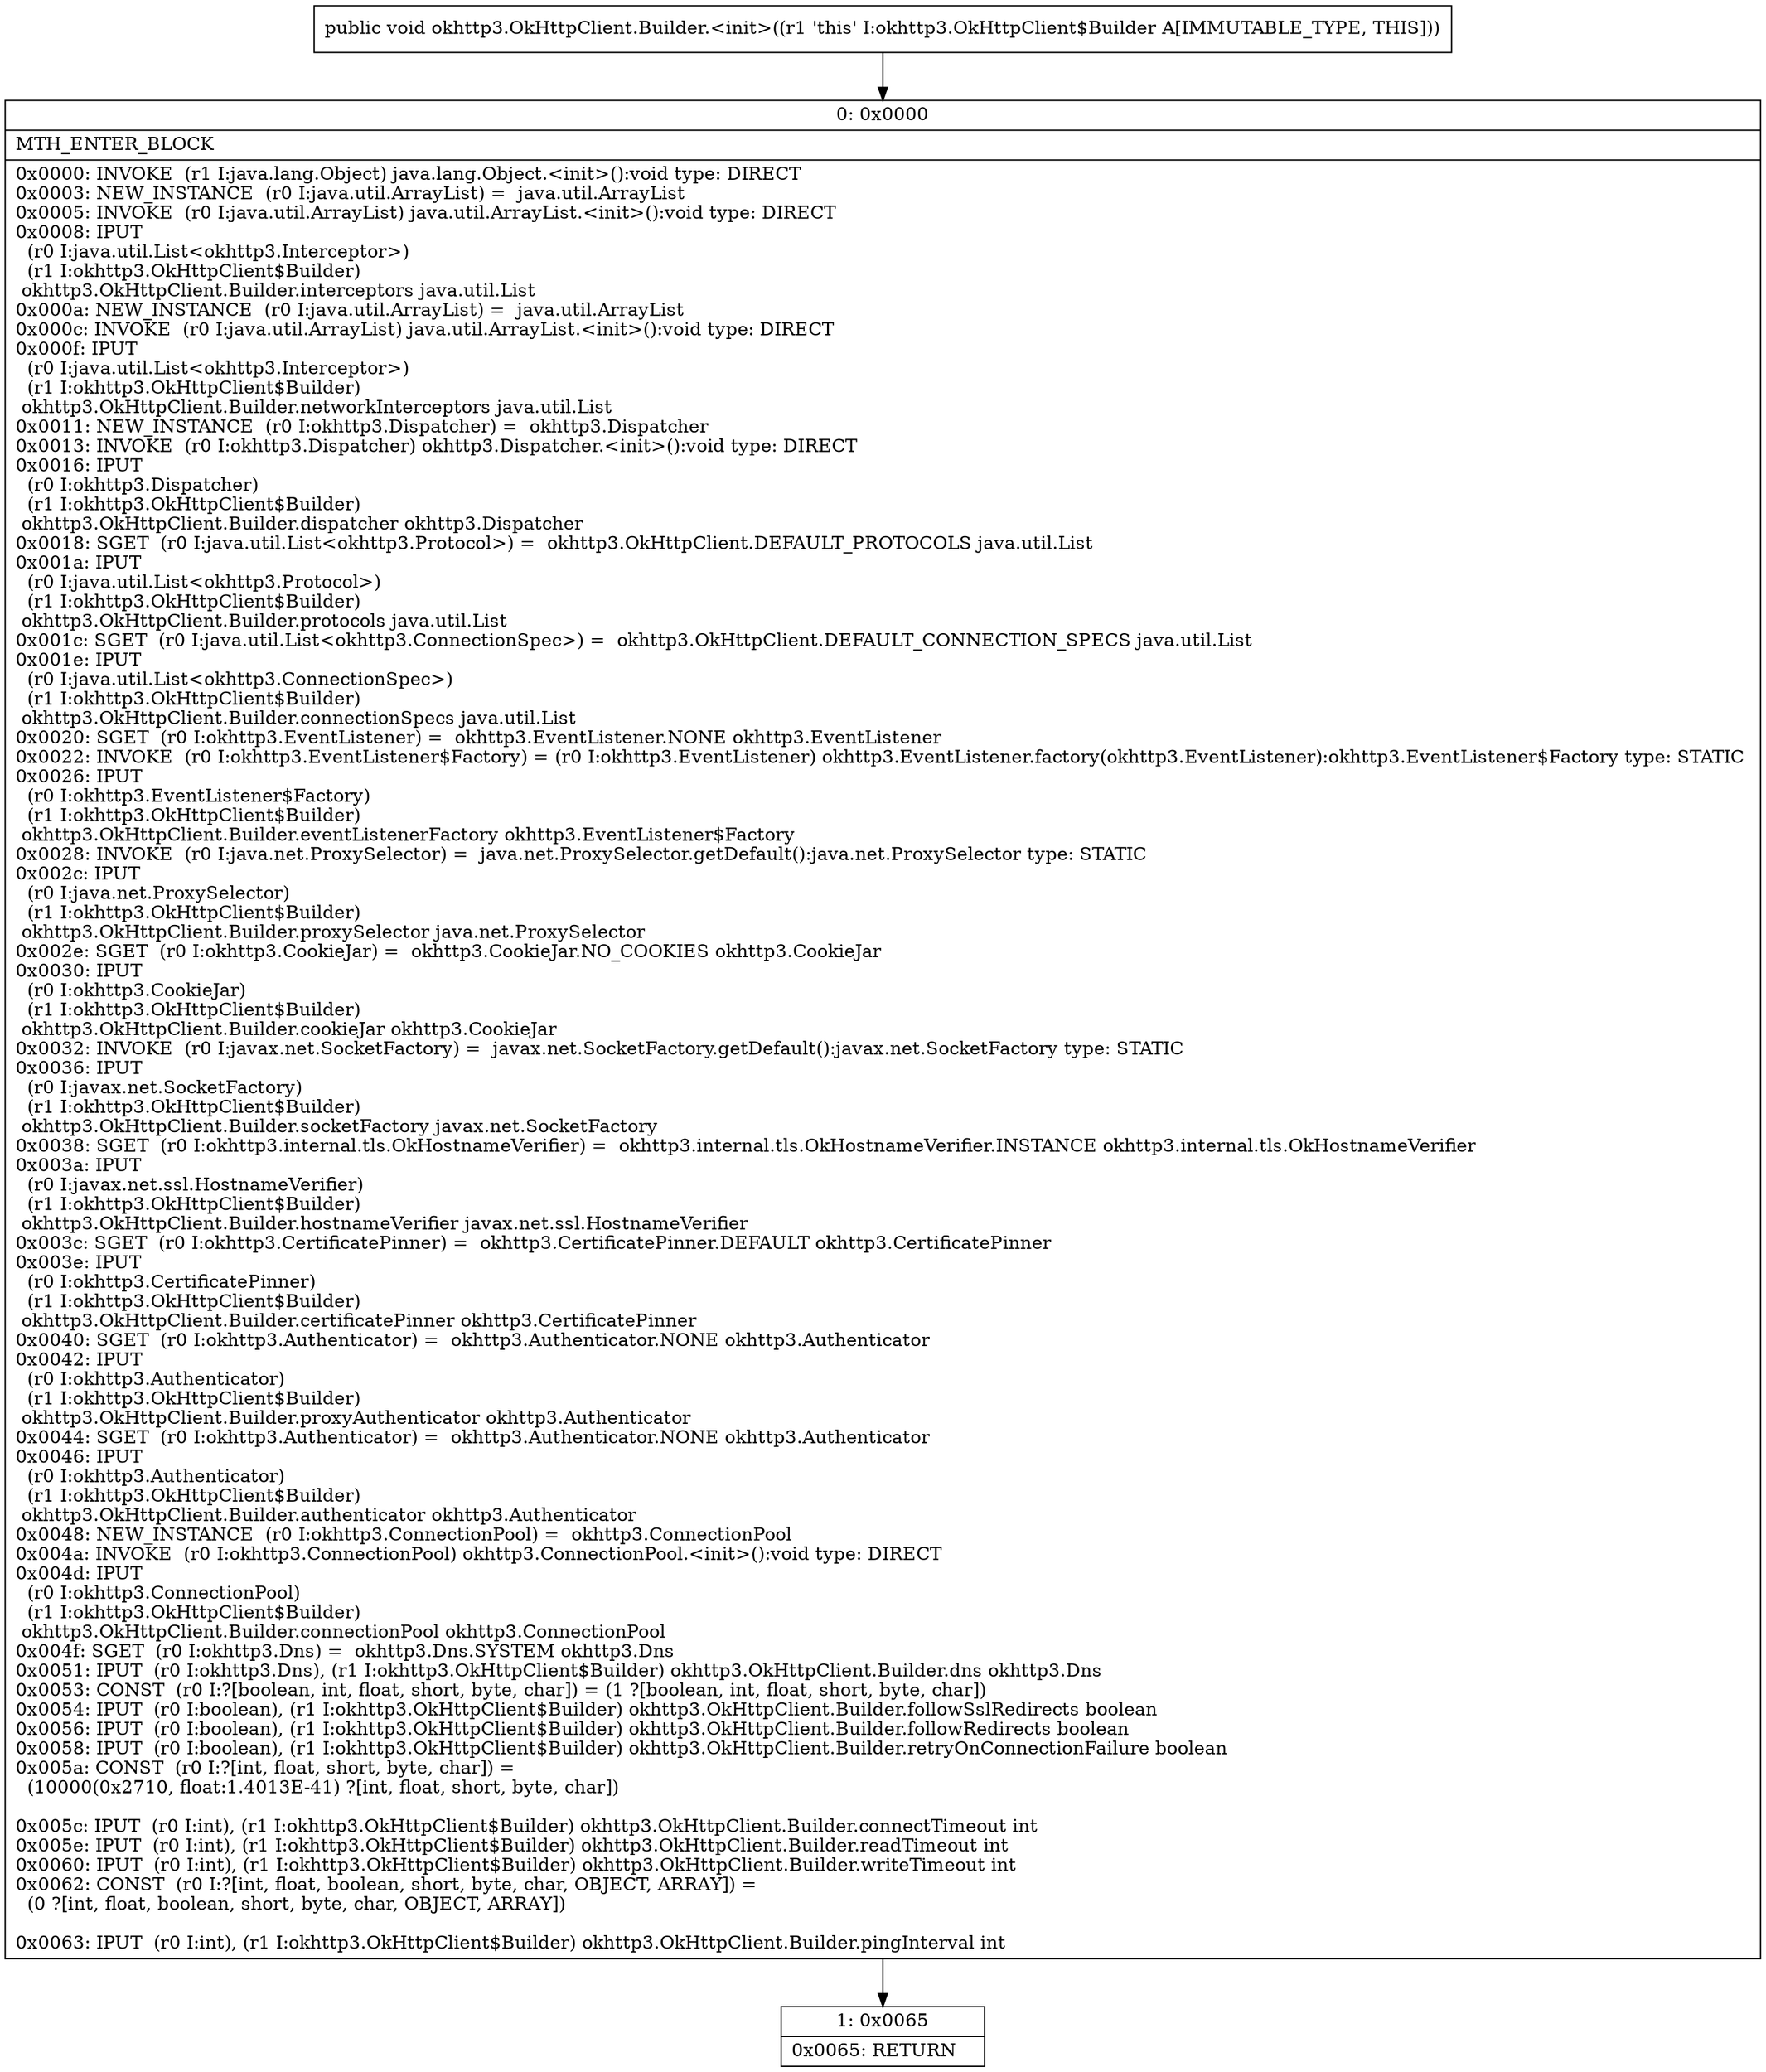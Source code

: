 digraph "CFG forokhttp3.OkHttpClient.Builder.\<init\>()V" {
Node_0 [shape=record,label="{0\:\ 0x0000|MTH_ENTER_BLOCK\l|0x0000: INVOKE  (r1 I:java.lang.Object) java.lang.Object.\<init\>():void type: DIRECT \l0x0003: NEW_INSTANCE  (r0 I:java.util.ArrayList) =  java.util.ArrayList \l0x0005: INVOKE  (r0 I:java.util.ArrayList) java.util.ArrayList.\<init\>():void type: DIRECT \l0x0008: IPUT  \l  (r0 I:java.util.List\<okhttp3.Interceptor\>)\l  (r1 I:okhttp3.OkHttpClient$Builder)\l okhttp3.OkHttpClient.Builder.interceptors java.util.List \l0x000a: NEW_INSTANCE  (r0 I:java.util.ArrayList) =  java.util.ArrayList \l0x000c: INVOKE  (r0 I:java.util.ArrayList) java.util.ArrayList.\<init\>():void type: DIRECT \l0x000f: IPUT  \l  (r0 I:java.util.List\<okhttp3.Interceptor\>)\l  (r1 I:okhttp3.OkHttpClient$Builder)\l okhttp3.OkHttpClient.Builder.networkInterceptors java.util.List \l0x0011: NEW_INSTANCE  (r0 I:okhttp3.Dispatcher) =  okhttp3.Dispatcher \l0x0013: INVOKE  (r0 I:okhttp3.Dispatcher) okhttp3.Dispatcher.\<init\>():void type: DIRECT \l0x0016: IPUT  \l  (r0 I:okhttp3.Dispatcher)\l  (r1 I:okhttp3.OkHttpClient$Builder)\l okhttp3.OkHttpClient.Builder.dispatcher okhttp3.Dispatcher \l0x0018: SGET  (r0 I:java.util.List\<okhttp3.Protocol\>) =  okhttp3.OkHttpClient.DEFAULT_PROTOCOLS java.util.List \l0x001a: IPUT  \l  (r0 I:java.util.List\<okhttp3.Protocol\>)\l  (r1 I:okhttp3.OkHttpClient$Builder)\l okhttp3.OkHttpClient.Builder.protocols java.util.List \l0x001c: SGET  (r0 I:java.util.List\<okhttp3.ConnectionSpec\>) =  okhttp3.OkHttpClient.DEFAULT_CONNECTION_SPECS java.util.List \l0x001e: IPUT  \l  (r0 I:java.util.List\<okhttp3.ConnectionSpec\>)\l  (r1 I:okhttp3.OkHttpClient$Builder)\l okhttp3.OkHttpClient.Builder.connectionSpecs java.util.List \l0x0020: SGET  (r0 I:okhttp3.EventListener) =  okhttp3.EventListener.NONE okhttp3.EventListener \l0x0022: INVOKE  (r0 I:okhttp3.EventListener$Factory) = (r0 I:okhttp3.EventListener) okhttp3.EventListener.factory(okhttp3.EventListener):okhttp3.EventListener$Factory type: STATIC \l0x0026: IPUT  \l  (r0 I:okhttp3.EventListener$Factory)\l  (r1 I:okhttp3.OkHttpClient$Builder)\l okhttp3.OkHttpClient.Builder.eventListenerFactory okhttp3.EventListener$Factory \l0x0028: INVOKE  (r0 I:java.net.ProxySelector) =  java.net.ProxySelector.getDefault():java.net.ProxySelector type: STATIC \l0x002c: IPUT  \l  (r0 I:java.net.ProxySelector)\l  (r1 I:okhttp3.OkHttpClient$Builder)\l okhttp3.OkHttpClient.Builder.proxySelector java.net.ProxySelector \l0x002e: SGET  (r0 I:okhttp3.CookieJar) =  okhttp3.CookieJar.NO_COOKIES okhttp3.CookieJar \l0x0030: IPUT  \l  (r0 I:okhttp3.CookieJar)\l  (r1 I:okhttp3.OkHttpClient$Builder)\l okhttp3.OkHttpClient.Builder.cookieJar okhttp3.CookieJar \l0x0032: INVOKE  (r0 I:javax.net.SocketFactory) =  javax.net.SocketFactory.getDefault():javax.net.SocketFactory type: STATIC \l0x0036: IPUT  \l  (r0 I:javax.net.SocketFactory)\l  (r1 I:okhttp3.OkHttpClient$Builder)\l okhttp3.OkHttpClient.Builder.socketFactory javax.net.SocketFactory \l0x0038: SGET  (r0 I:okhttp3.internal.tls.OkHostnameVerifier) =  okhttp3.internal.tls.OkHostnameVerifier.INSTANCE okhttp3.internal.tls.OkHostnameVerifier \l0x003a: IPUT  \l  (r0 I:javax.net.ssl.HostnameVerifier)\l  (r1 I:okhttp3.OkHttpClient$Builder)\l okhttp3.OkHttpClient.Builder.hostnameVerifier javax.net.ssl.HostnameVerifier \l0x003c: SGET  (r0 I:okhttp3.CertificatePinner) =  okhttp3.CertificatePinner.DEFAULT okhttp3.CertificatePinner \l0x003e: IPUT  \l  (r0 I:okhttp3.CertificatePinner)\l  (r1 I:okhttp3.OkHttpClient$Builder)\l okhttp3.OkHttpClient.Builder.certificatePinner okhttp3.CertificatePinner \l0x0040: SGET  (r0 I:okhttp3.Authenticator) =  okhttp3.Authenticator.NONE okhttp3.Authenticator \l0x0042: IPUT  \l  (r0 I:okhttp3.Authenticator)\l  (r1 I:okhttp3.OkHttpClient$Builder)\l okhttp3.OkHttpClient.Builder.proxyAuthenticator okhttp3.Authenticator \l0x0044: SGET  (r0 I:okhttp3.Authenticator) =  okhttp3.Authenticator.NONE okhttp3.Authenticator \l0x0046: IPUT  \l  (r0 I:okhttp3.Authenticator)\l  (r1 I:okhttp3.OkHttpClient$Builder)\l okhttp3.OkHttpClient.Builder.authenticator okhttp3.Authenticator \l0x0048: NEW_INSTANCE  (r0 I:okhttp3.ConnectionPool) =  okhttp3.ConnectionPool \l0x004a: INVOKE  (r0 I:okhttp3.ConnectionPool) okhttp3.ConnectionPool.\<init\>():void type: DIRECT \l0x004d: IPUT  \l  (r0 I:okhttp3.ConnectionPool)\l  (r1 I:okhttp3.OkHttpClient$Builder)\l okhttp3.OkHttpClient.Builder.connectionPool okhttp3.ConnectionPool \l0x004f: SGET  (r0 I:okhttp3.Dns) =  okhttp3.Dns.SYSTEM okhttp3.Dns \l0x0051: IPUT  (r0 I:okhttp3.Dns), (r1 I:okhttp3.OkHttpClient$Builder) okhttp3.OkHttpClient.Builder.dns okhttp3.Dns \l0x0053: CONST  (r0 I:?[boolean, int, float, short, byte, char]) = (1 ?[boolean, int, float, short, byte, char]) \l0x0054: IPUT  (r0 I:boolean), (r1 I:okhttp3.OkHttpClient$Builder) okhttp3.OkHttpClient.Builder.followSslRedirects boolean \l0x0056: IPUT  (r0 I:boolean), (r1 I:okhttp3.OkHttpClient$Builder) okhttp3.OkHttpClient.Builder.followRedirects boolean \l0x0058: IPUT  (r0 I:boolean), (r1 I:okhttp3.OkHttpClient$Builder) okhttp3.OkHttpClient.Builder.retryOnConnectionFailure boolean \l0x005a: CONST  (r0 I:?[int, float, short, byte, char]) = \l  (10000(0x2710, float:1.4013E\-41) ?[int, float, short, byte, char])\l \l0x005c: IPUT  (r0 I:int), (r1 I:okhttp3.OkHttpClient$Builder) okhttp3.OkHttpClient.Builder.connectTimeout int \l0x005e: IPUT  (r0 I:int), (r1 I:okhttp3.OkHttpClient$Builder) okhttp3.OkHttpClient.Builder.readTimeout int \l0x0060: IPUT  (r0 I:int), (r1 I:okhttp3.OkHttpClient$Builder) okhttp3.OkHttpClient.Builder.writeTimeout int \l0x0062: CONST  (r0 I:?[int, float, boolean, short, byte, char, OBJECT, ARRAY]) = \l  (0 ?[int, float, boolean, short, byte, char, OBJECT, ARRAY])\l \l0x0063: IPUT  (r0 I:int), (r1 I:okhttp3.OkHttpClient$Builder) okhttp3.OkHttpClient.Builder.pingInterval int \l}"];
Node_1 [shape=record,label="{1\:\ 0x0065|0x0065: RETURN   \l}"];
MethodNode[shape=record,label="{public void okhttp3.OkHttpClient.Builder.\<init\>((r1 'this' I:okhttp3.OkHttpClient$Builder A[IMMUTABLE_TYPE, THIS])) }"];
MethodNode -> Node_0;
Node_0 -> Node_1;
}


